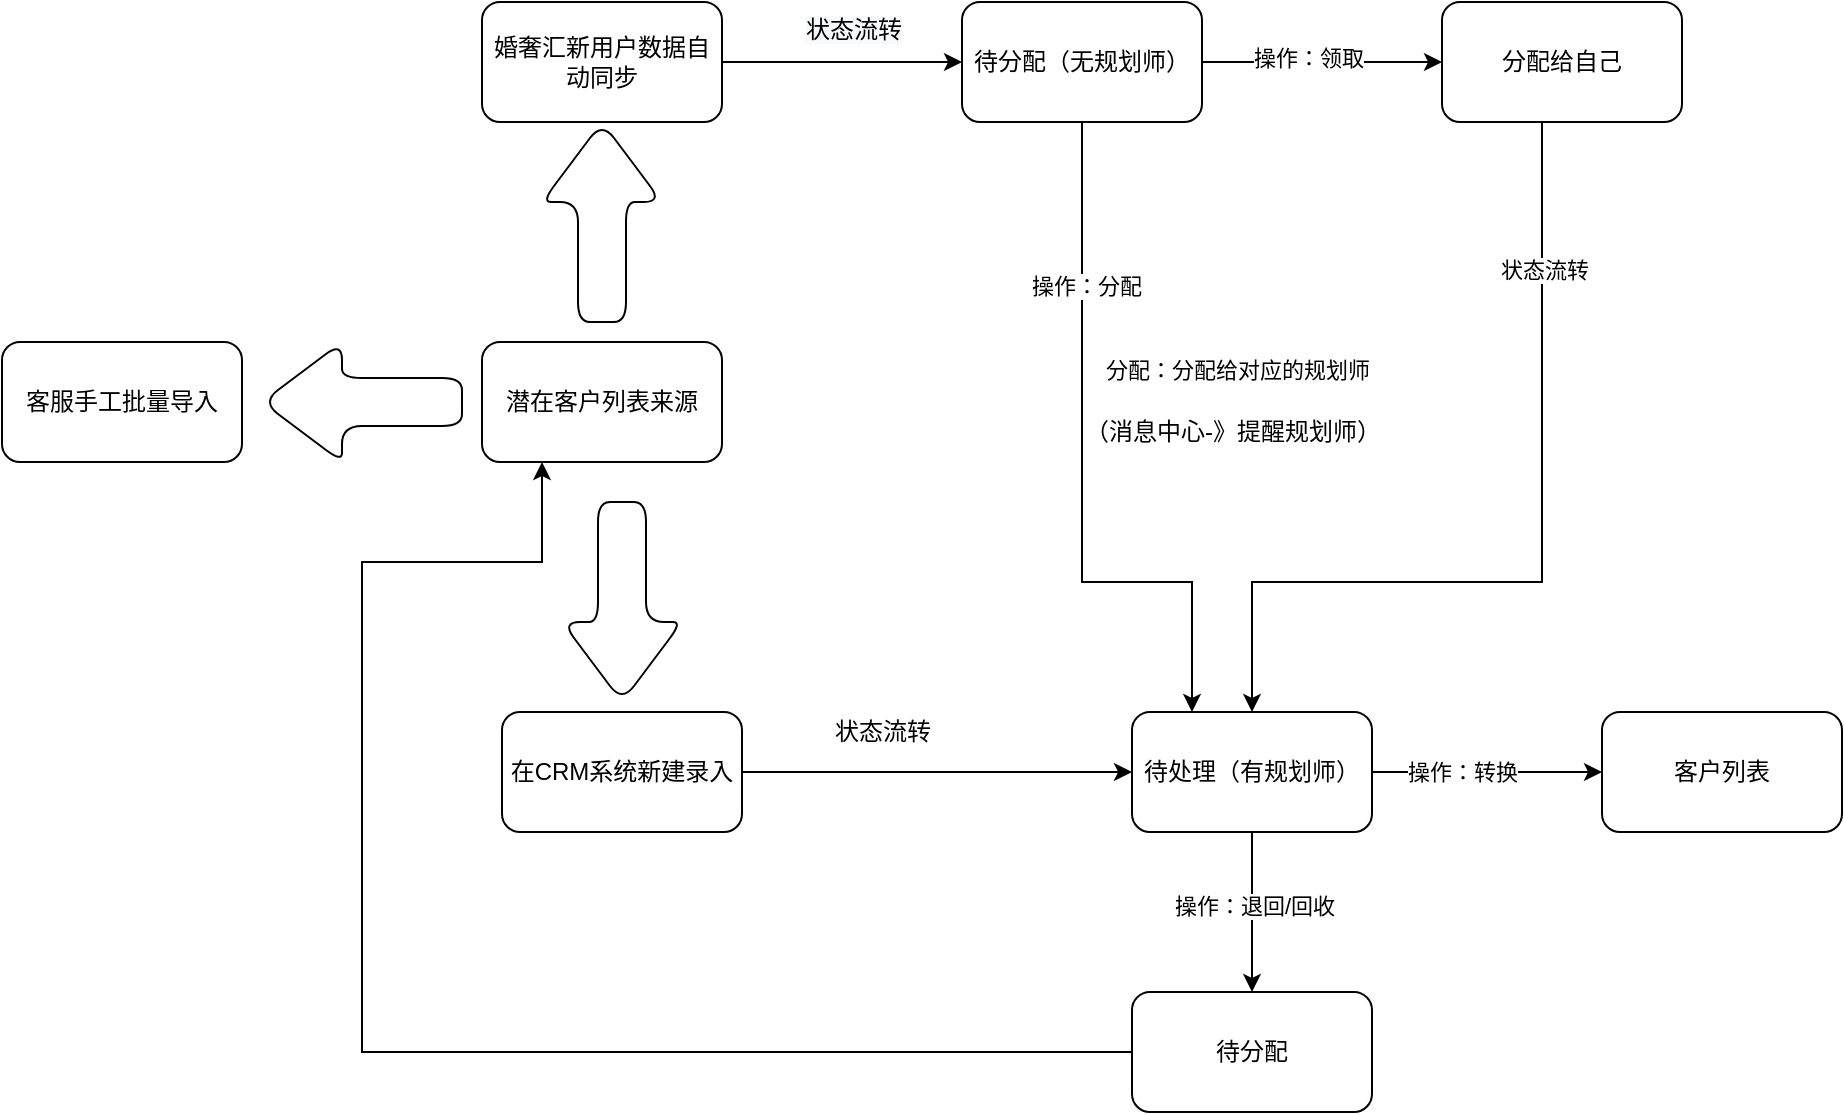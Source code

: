 <mxfile version="20.4.2" type="github">
  <diagram id="AHrSXwYfTzhvrlqlwkTV" name="第 1 页">
    <mxGraphModel dx="2713" dy="850" grid="1" gridSize="10" guides="1" tooltips="1" connect="1" arrows="1" fold="1" page="1" pageScale="1" pageWidth="827" pageHeight="1169" math="0" shadow="0">
      <root>
        <mxCell id="0" />
        <mxCell id="1" parent="0" />
        <mxCell id="jvQon4aiT2xwoVpZ9eFU-1" value="潜在客户列表来源" style="rounded=1;whiteSpace=wrap;html=1;" vertex="1" parent="1">
          <mxGeometry x="80" y="200" width="120" height="60" as="geometry" />
        </mxCell>
        <mxCell id="jvQon4aiT2xwoVpZ9eFU-4" value="" style="shape=singleArrow;whiteSpace=wrap;html=1;arrowWidth=0.4;arrowSize=0.4;rounded=1;direction=south;rotation=-180;" vertex="1" parent="1">
          <mxGeometry x="110" y="90" width="60" height="100" as="geometry" />
        </mxCell>
        <mxCell id="jvQon4aiT2xwoVpZ9eFU-17" value="" style="edgeStyle=orthogonalEdgeStyle;rounded=0;orthogonalLoop=1;jettySize=auto;html=1;" edge="1" parent="1" source="jvQon4aiT2xwoVpZ9eFU-5" target="jvQon4aiT2xwoVpZ9eFU-16">
          <mxGeometry relative="1" as="geometry" />
        </mxCell>
        <mxCell id="jvQon4aiT2xwoVpZ9eFU-5" value="婚奢汇新用户数据自动同步" style="rounded=1;whiteSpace=wrap;html=1;" vertex="1" parent="1">
          <mxGeometry x="80" y="30" width="120" height="60" as="geometry" />
        </mxCell>
        <mxCell id="jvQon4aiT2xwoVpZ9eFU-6" value="客服手工批量导入" style="whiteSpace=wrap;html=1;rounded=1;" vertex="1" parent="1">
          <mxGeometry x="-160" y="200" width="120" height="60" as="geometry" />
        </mxCell>
        <mxCell id="jvQon4aiT2xwoVpZ9eFU-14" value="" style="edgeStyle=orthogonalEdgeStyle;rounded=0;orthogonalLoop=1;jettySize=auto;html=1;" edge="1" parent="1" source="jvQon4aiT2xwoVpZ9eFU-10" target="jvQon4aiT2xwoVpZ9eFU-13">
          <mxGeometry relative="1" as="geometry" />
        </mxCell>
        <mxCell id="jvQon4aiT2xwoVpZ9eFU-10" value="在CRM系统新建录入" style="whiteSpace=wrap;html=1;rounded=1;" vertex="1" parent="1">
          <mxGeometry x="90" y="385" width="120" height="60" as="geometry" />
        </mxCell>
        <mxCell id="jvQon4aiT2xwoVpZ9eFU-12" value="" style="shape=singleArrow;whiteSpace=wrap;html=1;arrowWidth=0.4;arrowSize=0.4;rounded=1;direction=south;" vertex="1" parent="1">
          <mxGeometry x="120" y="280" width="60" height="100" as="geometry" />
        </mxCell>
        <mxCell id="jvQon4aiT2xwoVpZ9eFU-26" value="" style="edgeStyle=orthogonalEdgeStyle;rounded=0;orthogonalLoop=1;jettySize=auto;html=1;" edge="1" parent="1" source="jvQon4aiT2xwoVpZ9eFU-13" target="jvQon4aiT2xwoVpZ9eFU-25">
          <mxGeometry relative="1" as="geometry" />
        </mxCell>
        <mxCell id="jvQon4aiT2xwoVpZ9eFU-27" value="操作：退回/回收" style="edgeLabel;html=1;align=center;verticalAlign=middle;resizable=0;points=[];" vertex="1" connectable="0" parent="jvQon4aiT2xwoVpZ9eFU-26">
          <mxGeometry x="-0.1" y="1" relative="1" as="geometry">
            <mxPoint y="1" as="offset" />
          </mxGeometry>
        </mxCell>
        <mxCell id="jvQon4aiT2xwoVpZ9eFU-37" value="" style="edgeStyle=orthogonalEdgeStyle;rounded=0;orthogonalLoop=1;jettySize=auto;html=1;" edge="1" parent="1" source="jvQon4aiT2xwoVpZ9eFU-13" target="jvQon4aiT2xwoVpZ9eFU-36">
          <mxGeometry relative="1" as="geometry" />
        </mxCell>
        <mxCell id="jvQon4aiT2xwoVpZ9eFU-39" value="操作：转换" style="edgeLabel;html=1;align=center;verticalAlign=middle;resizable=0;points=[];" vertex="1" connectable="0" parent="jvQon4aiT2xwoVpZ9eFU-37">
          <mxGeometry x="-0.496" y="2" relative="1" as="geometry">
            <mxPoint x="16" y="2" as="offset" />
          </mxGeometry>
        </mxCell>
        <mxCell id="jvQon4aiT2xwoVpZ9eFU-13" value="待处理（有规划师）" style="whiteSpace=wrap;html=1;rounded=1;" vertex="1" parent="1">
          <mxGeometry x="405" y="385" width="120" height="60" as="geometry" />
        </mxCell>
        <mxCell id="jvQon4aiT2xwoVpZ9eFU-15" value="状态流转" style="text;html=1;align=center;verticalAlign=middle;resizable=0;points=[];autosize=1;strokeColor=none;fillColor=none;" vertex="1" parent="1">
          <mxGeometry x="245" y="380" width="70" height="30" as="geometry" />
        </mxCell>
        <mxCell id="jvQon4aiT2xwoVpZ9eFU-21" style="edgeStyle=orthogonalEdgeStyle;rounded=0;orthogonalLoop=1;jettySize=auto;html=1;entryX=0.25;entryY=0;entryDx=0;entryDy=0;" edge="1" parent="1" source="jvQon4aiT2xwoVpZ9eFU-16" target="jvQon4aiT2xwoVpZ9eFU-13">
          <mxGeometry relative="1" as="geometry">
            <mxPoint x="380" y="370" as="targetPoint" />
            <Array as="points">
              <mxPoint x="380" y="320" />
              <mxPoint x="435" y="320" />
            </Array>
          </mxGeometry>
        </mxCell>
        <mxCell id="jvQon4aiT2xwoVpZ9eFU-24" value="操作：分配" style="edgeLabel;html=1;align=center;verticalAlign=middle;resizable=0;points=[];" vertex="1" connectable="0" parent="jvQon4aiT2xwoVpZ9eFU-21">
          <mxGeometry x="-0.539" y="2" relative="1" as="geometry">
            <mxPoint y="1" as="offset" />
          </mxGeometry>
        </mxCell>
        <mxCell id="jvQon4aiT2xwoVpZ9eFU-29" value="" style="edgeStyle=orthogonalEdgeStyle;rounded=0;orthogonalLoop=1;jettySize=auto;html=1;" edge="1" parent="1" source="jvQon4aiT2xwoVpZ9eFU-16" target="jvQon4aiT2xwoVpZ9eFU-28">
          <mxGeometry relative="1" as="geometry" />
        </mxCell>
        <mxCell id="jvQon4aiT2xwoVpZ9eFU-31" value="操作：领取" style="edgeLabel;html=1;align=center;verticalAlign=middle;resizable=0;points=[];" vertex="1" connectable="0" parent="jvQon4aiT2xwoVpZ9eFU-29">
          <mxGeometry x="-0.117" y="3" relative="1" as="geometry">
            <mxPoint y="1" as="offset" />
          </mxGeometry>
        </mxCell>
        <mxCell id="jvQon4aiT2xwoVpZ9eFU-16" value="待分配（无规划师）" style="whiteSpace=wrap;html=1;rounded=1;" vertex="1" parent="1">
          <mxGeometry x="320" y="30" width="120" height="60" as="geometry" />
        </mxCell>
        <mxCell id="jvQon4aiT2xwoVpZ9eFU-18" value="&lt;meta charset=&quot;utf-8&quot;&gt;&lt;span style=&quot;color: rgb(0, 0, 0); font-family: Helvetica; font-size: 12px; font-style: normal; font-variant-ligatures: normal; font-variant-caps: normal; font-weight: 400; letter-spacing: normal; orphans: 2; text-align: center; text-indent: 0px; text-transform: none; widows: 2; word-spacing: 0px; -webkit-text-stroke-width: 0px; background-color: rgb(248, 249, 250); text-decoration-thickness: initial; text-decoration-style: initial; text-decoration-color: initial; float: none; display: inline !important;&quot;&gt;状态流转&lt;/span&gt;" style="text;whiteSpace=wrap;html=1;" vertex="1" parent="1">
          <mxGeometry x="240" y="30" width="80" height="40" as="geometry" />
        </mxCell>
        <mxCell id="jvQon4aiT2xwoVpZ9eFU-19" value="" style="shape=singleArrow;whiteSpace=wrap;html=1;arrowWidth=0.4;arrowSize=0.4;rounded=1;direction=west;" vertex="1" parent="1">
          <mxGeometry x="-30" y="200" width="100" height="60" as="geometry" />
        </mxCell>
        <mxCell id="jvQon4aiT2xwoVpZ9eFU-23" value="（消息中心-》提醒规划师）" style="text;html=1;align=center;verticalAlign=middle;resizable=0;points=[];autosize=1;strokeColor=none;fillColor=none;" vertex="1" parent="1">
          <mxGeometry x="370" y="230" width="170" height="30" as="geometry" />
        </mxCell>
        <mxCell id="jvQon4aiT2xwoVpZ9eFU-35" style="edgeStyle=orthogonalEdgeStyle;rounded=0;orthogonalLoop=1;jettySize=auto;html=1;entryX=0.25;entryY=1;entryDx=0;entryDy=0;" edge="1" parent="1" source="jvQon4aiT2xwoVpZ9eFU-25" target="jvQon4aiT2xwoVpZ9eFU-1">
          <mxGeometry relative="1" as="geometry">
            <mxPoint x="30" y="330" as="targetPoint" />
            <Array as="points">
              <mxPoint x="20" y="555" />
              <mxPoint x="20" y="310" />
              <mxPoint x="110" y="310" />
            </Array>
          </mxGeometry>
        </mxCell>
        <mxCell id="jvQon4aiT2xwoVpZ9eFU-25" value="待分配" style="whiteSpace=wrap;html=1;rounded=1;" vertex="1" parent="1">
          <mxGeometry x="405" y="525" width="120" height="60" as="geometry" />
        </mxCell>
        <mxCell id="jvQon4aiT2xwoVpZ9eFU-33" style="edgeStyle=orthogonalEdgeStyle;rounded=0;orthogonalLoop=1;jettySize=auto;html=1;entryX=0.5;entryY=0;entryDx=0;entryDy=0;" edge="1" parent="1" source="jvQon4aiT2xwoVpZ9eFU-28" target="jvQon4aiT2xwoVpZ9eFU-13">
          <mxGeometry relative="1" as="geometry">
            <Array as="points">
              <mxPoint x="610" y="320" />
              <mxPoint x="465" y="320" />
            </Array>
          </mxGeometry>
        </mxCell>
        <mxCell id="jvQon4aiT2xwoVpZ9eFU-34" value="状态流转" style="edgeLabel;html=1;align=center;verticalAlign=middle;resizable=0;points=[];" vertex="1" connectable="0" parent="jvQon4aiT2xwoVpZ9eFU-33">
          <mxGeometry x="-0.666" y="1" relative="1" as="geometry">
            <mxPoint as="offset" />
          </mxGeometry>
        </mxCell>
        <mxCell id="jvQon4aiT2xwoVpZ9eFU-28" value="分配给自己" style="whiteSpace=wrap;html=1;rounded=1;" vertex="1" parent="1">
          <mxGeometry x="560" y="30" width="120" height="60" as="geometry" />
        </mxCell>
        <mxCell id="jvQon4aiT2xwoVpZ9eFU-30" value="&lt;span style=&quot;color: rgb(0, 0, 0); font-family: Helvetica; font-size: 11px; font-style: normal; font-variant-ligatures: normal; font-variant-caps: normal; font-weight: 400; letter-spacing: normal; orphans: 2; text-align: center; text-indent: 0px; text-transform: none; widows: 2; word-spacing: 0px; -webkit-text-stroke-width: 0px; background-color: rgb(255, 255, 255); text-decoration-thickness: initial; text-decoration-style: initial; text-decoration-color: initial; float: none; display: inline !important;&quot;&gt;分配：分配给对应的规划师&lt;/span&gt;" style="text;whiteSpace=wrap;html=1;" vertex="1" parent="1">
          <mxGeometry x="390" y="200" width="150" height="40" as="geometry" />
        </mxCell>
        <mxCell id="jvQon4aiT2xwoVpZ9eFU-36" value="客户列表" style="whiteSpace=wrap;html=1;rounded=1;" vertex="1" parent="1">
          <mxGeometry x="640" y="385" width="120" height="60" as="geometry" />
        </mxCell>
      </root>
    </mxGraphModel>
  </diagram>
</mxfile>
